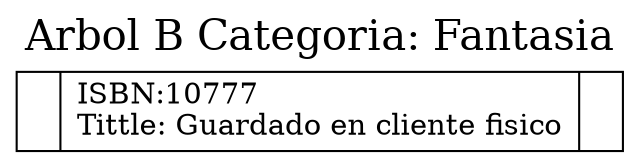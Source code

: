 digraph g { 
 graph[label="Arbol B Categoria: Fantasia", labelloc=t, fontsize=20, compound=true]; node [shape=record];
Nodo1421237063[label="<P0>| ISBN:10777\lTittle: Guardado en cliente fisico|<P1>"];
}